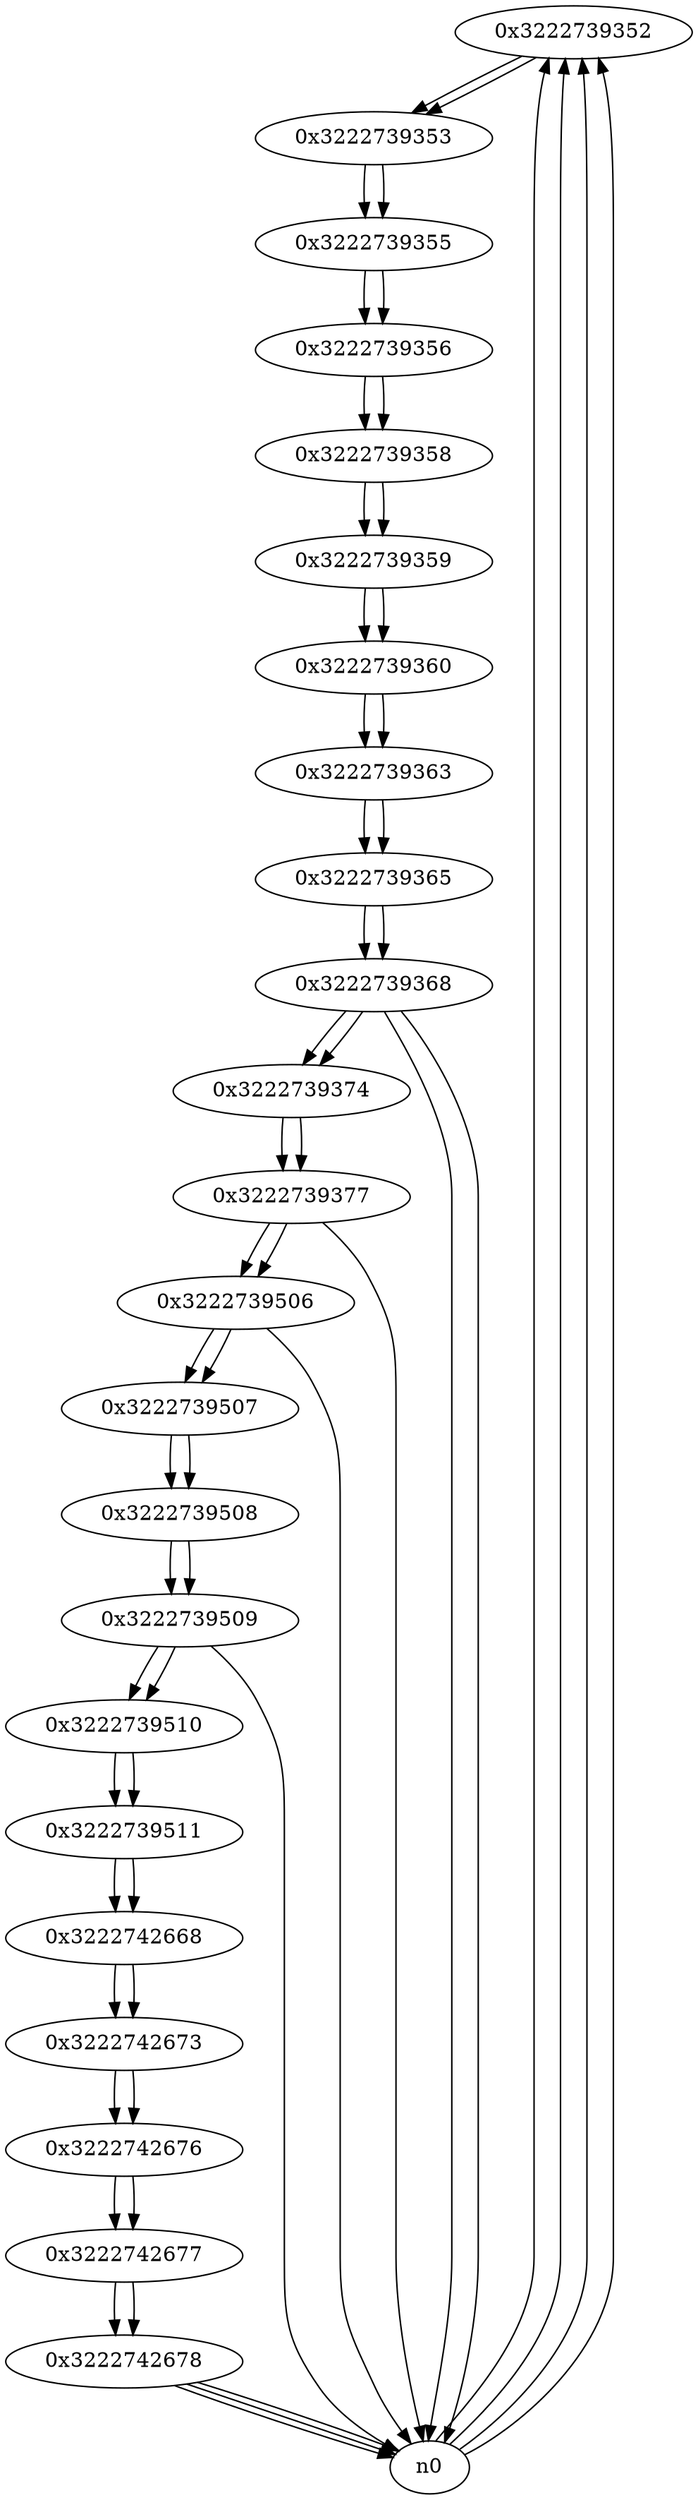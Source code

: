digraph G{
/* nodes */
  n1 [label="0x3222739352"]
  n2 [label="0x3222739353"]
  n3 [label="0x3222739355"]
  n4 [label="0x3222739356"]
  n5 [label="0x3222739358"]
  n6 [label="0x3222739359"]
  n7 [label="0x3222739360"]
  n8 [label="0x3222739363"]
  n9 [label="0x3222739365"]
  n10 [label="0x3222739368"]
  n11 [label="0x3222739374"]
  n12 [label="0x3222739377"]
  n13 [label="0x3222739506"]
  n14 [label="0x3222739507"]
  n15 [label="0x3222739508"]
  n16 [label="0x3222739509"]
  n17 [label="0x3222739510"]
  n18 [label="0x3222739511"]
  n19 [label="0x3222742668"]
  n20 [label="0x3222742673"]
  n21 [label="0x3222742676"]
  n22 [label="0x3222742677"]
  n23 [label="0x3222742678"]
/* edges */
n1 -> n2;
n0 -> n1;
n0 -> n1;
n0 -> n1;
n0 -> n1;
n2 -> n3;
n1 -> n2;
n3 -> n4;
n2 -> n3;
n4 -> n5;
n3 -> n4;
n5 -> n6;
n4 -> n5;
n6 -> n7;
n5 -> n6;
n7 -> n8;
n6 -> n7;
n8 -> n9;
n7 -> n8;
n9 -> n10;
n8 -> n9;
n10 -> n11;
n10 -> n0;
n10 -> n0;
n9 -> n10;
n11 -> n12;
n10 -> n11;
n12 -> n13;
n12 -> n0;
n11 -> n12;
n13 -> n14;
n13 -> n0;
n12 -> n13;
n14 -> n15;
n13 -> n14;
n15 -> n16;
n14 -> n15;
n16 -> n17;
n16 -> n0;
n15 -> n16;
n17 -> n18;
n16 -> n17;
n18 -> n19;
n17 -> n18;
n19 -> n20;
n18 -> n19;
n20 -> n21;
n19 -> n20;
n21 -> n22;
n20 -> n21;
n22 -> n23;
n21 -> n22;
n23 -> n0;
n23 -> n0;
n23 -> n0;
n22 -> n23;
}
